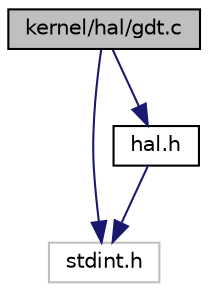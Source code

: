 digraph "kernel/hal/gdt.c"
{
  edge [fontname="Helvetica",fontsize="10",labelfontname="Helvetica",labelfontsize="10"];
  node [fontname="Helvetica",fontsize="10",shape=record];
  Node0 [label="kernel/hal/gdt.c",height=0.2,width=0.4,color="black", fillcolor="grey75", style="filled", fontcolor="black"];
  Node0 -> Node1 [color="midnightblue",fontsize="10",style="solid"];
  Node1 [label="stdint.h",height=0.2,width=0.4,color="grey75", fillcolor="white", style="filled"];
  Node0 -> Node2 [color="midnightblue",fontsize="10",style="solid"];
  Node2 [label="hal.h",height=0.2,width=0.4,color="black", fillcolor="white", style="filled",URL="$d8/d4b/hal_8h_source.html"];
  Node2 -> Node1 [color="midnightblue",fontsize="10",style="solid"];
}
